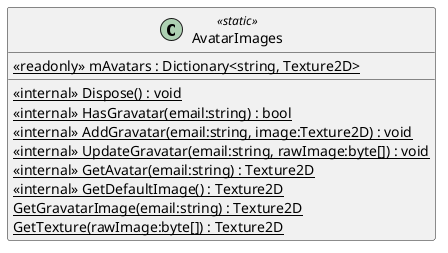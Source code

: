 @startuml
class AvatarImages <<static>> {
    <<internal>> {static} Dispose() : void
    <<internal>> {static} HasGravatar(email:string) : bool
    <<internal>> {static} AddGravatar(email:string, image:Texture2D) : void
    <<internal>> {static} UpdateGravatar(email:string, rawImage:byte[]) : void
    <<internal>> {static} GetAvatar(email:string) : Texture2D
    <<internal>> {static} GetDefaultImage() : Texture2D
    {static} GetGravatarImage(email:string) : Texture2D
    {static} GetTexture(rawImage:byte[]) : Texture2D
    {static} <<readonly>> mAvatars : Dictionary<string, Texture2D>
}
@enduml
